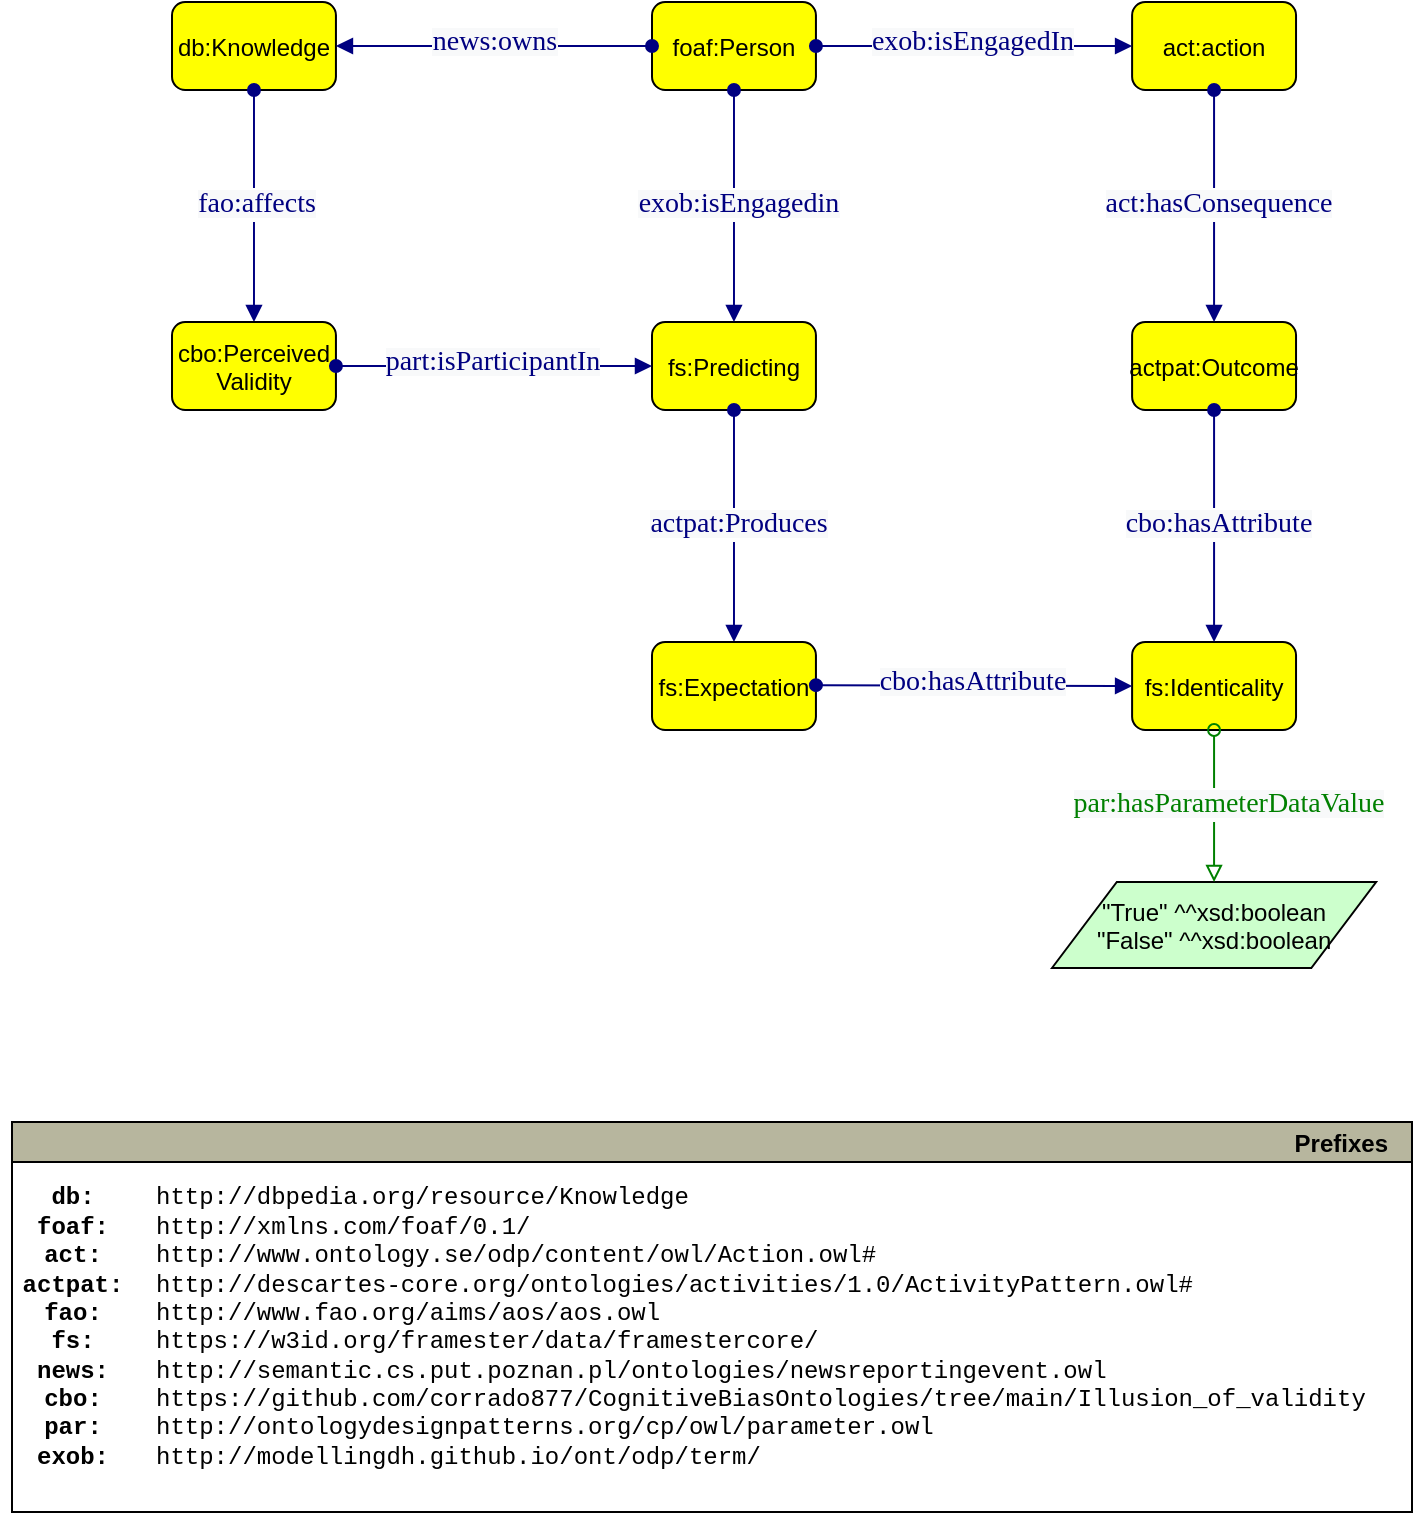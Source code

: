 <mxfile version="24.0.6" type="device">
  <diagram id="OXiOiQAXkzTa8zTB19QB" name="Pagina-1">
    <mxGraphModel dx="1050" dy="569" grid="1" gridSize="10" guides="1" tooltips="1" connect="1" arrows="1" fold="1" page="1" pageScale="1" pageWidth="827" pageHeight="1169" math="0" shadow="0">
      <root>
        <mxCell id="0" />
        <mxCell id="1" parent="0" />
        <mxCell id="ef9lrzrsXZtWb0JxOFgJ-1" value="foaf:Person" style="graphMlID=n4;shape=rect;rounded=1;arcsize=30;fillColor=#ffff00;strokeColor=#000000;strokeWidth=1.0" parent="1" vertex="1">
          <mxGeometry x="360" y="200" width="81.968" height="44" as="geometry" />
        </mxCell>
        <mxCell id="ef9lrzrsXZtWb0JxOFgJ-2" value="fs:Predicting" style="graphMlID=n4;shape=rect;rounded=1;arcsize=30;fillColor=#ffff00;strokeColor=#000000;strokeWidth=1.0" parent="1" vertex="1">
          <mxGeometry x="360" y="360" width="81.968" height="44" as="geometry" />
        </mxCell>
        <mxCell id="ef9lrzrsXZtWb0JxOFgJ-4" value="" style="graphMlID=e0;rounded=0;endArrow=block;strokeColor=#000080;strokeWidth=1.0;startArrow=oval;startFill=1;endFill=1;exitX=0.5;exitY=1;exitDx=0;exitDy=0;entryX=0.5;entryY=0;entryDx=0;entryDy=0;" parent="1" source="ef9lrzrsXZtWb0JxOFgJ-1" target="ef9lrzrsXZtWb0JxOFgJ-2" edge="1">
          <mxGeometry relative="1" as="geometry">
            <mxPoint x="414" y="300.082" as="sourcePoint" />
            <mxPoint x="565" y="300" as="targetPoint" />
          </mxGeometry>
        </mxCell>
        <mxCell id="ef9lrzrsXZtWb0JxOFgJ-5" value="&lt;span style=&quot;color: rgb(0, 0, 128); font-family: dialog; background-color: rgb(248, 249, 250);&quot;&gt;&lt;font style=&quot;font-size: 14px;&quot;&gt;exob:isEngagedin&lt;/font&gt;&lt;/span&gt;" style="text;html=1;align=center;verticalAlign=middle;resizable=0;points=[];labelBackgroundColor=#ffffff;" parent="ef9lrzrsXZtWb0JxOFgJ-4" vertex="1" connectable="0">
          <mxGeometry x="-0.017" y="2" relative="1" as="geometry">
            <mxPoint as="offset" />
          </mxGeometry>
        </mxCell>
        <mxCell id="ef9lrzrsXZtWb0JxOFgJ-6" value="" style="graphMlID=e0;rounded=0;endArrow=block;strokeColor=#000080;strokeWidth=1.0;startArrow=oval;startFill=1;endFill=1;exitX=0.5;exitY=1;exitDx=0;exitDy=0;entryX=0.5;entryY=0;entryDx=0;entryDy=0;" parent="1" source="ef9lrzrsXZtWb0JxOFgJ-2" target="ef9lrzrsXZtWb0JxOFgJ-17" edge="1">
          <mxGeometry relative="1" as="geometry">
            <mxPoint x="338" y="530.082" as="sourcePoint" />
            <mxPoint x="411" y="520" as="targetPoint" />
          </mxGeometry>
        </mxCell>
        <mxCell id="ef9lrzrsXZtWb0JxOFgJ-7" value="&lt;span style=&quot;color: rgb(0, 0, 128); font-family: dialog; background-color: rgb(248, 249, 250);&quot;&gt;&lt;font style=&quot;font-size: 14px;&quot;&gt;actpat:Produces&lt;/font&gt;&lt;/span&gt;" style="text;html=1;align=center;verticalAlign=middle;resizable=0;points=[];labelBackgroundColor=#ffffff;" parent="ef9lrzrsXZtWb0JxOFgJ-6" vertex="1" connectable="0">
          <mxGeometry x="-0.017" y="2" relative="1" as="geometry">
            <mxPoint as="offset" />
          </mxGeometry>
        </mxCell>
        <mxCell id="ef9lrzrsXZtWb0JxOFgJ-8" value="db:Knowledge" style="graphMlID=n4;shape=rect;rounded=1;arcsize=30;fillColor=#ffff00;strokeColor=#000000;strokeWidth=1.0" parent="1" vertex="1">
          <mxGeometry x="120.002" y="200" width="81.968" height="44" as="geometry" />
        </mxCell>
        <mxCell id="ef9lrzrsXZtWb0JxOFgJ-10" value="" style="graphMlID=e0;rounded=0;endArrow=block;strokeColor=#000080;strokeWidth=1.0;startArrow=oval;startFill=1;endFill=1;exitX=0;exitY=0.5;exitDx=0;exitDy=0;entryX=1;entryY=0.5;entryDx=0;entryDy=0;" parent="1" source="ef9lrzrsXZtWb0JxOFgJ-1" target="ef9lrzrsXZtWb0JxOFgJ-8" edge="1">
          <mxGeometry relative="1" as="geometry">
            <mxPoint x="340" y="230.082" as="sourcePoint" />
            <mxPoint x="491" y="230" as="targetPoint" />
          </mxGeometry>
        </mxCell>
        <mxCell id="ef9lrzrsXZtWb0JxOFgJ-11" value="&lt;span style=&quot;color: rgb(0, 0, 128); font-family: dialog; background-color: rgb(248, 249, 250);&quot;&gt;&lt;font style=&quot;font-size: 14px;&quot;&gt;news:owns&lt;/font&gt;&lt;/span&gt;" style="text;html=1;align=center;verticalAlign=middle;resizable=0;points=[];labelBackgroundColor=#ffffff;" parent="ef9lrzrsXZtWb0JxOFgJ-10" vertex="1" connectable="0">
          <mxGeometry x="-0.017" y="2" relative="1" as="geometry">
            <mxPoint x="-2" y="-4" as="offset" />
          </mxGeometry>
        </mxCell>
        <mxCell id="ef9lrzrsXZtWb0JxOFgJ-17" value="fs:Expectation" style="graphMlID=n4;shape=rect;rounded=1;arcsize=30;fillColor=#ffff00;strokeColor=#000000;strokeWidth=1.0" parent="1" vertex="1">
          <mxGeometry x="360" y="520" width="81.968" height="44" as="geometry" />
        </mxCell>
        <mxCell id="ef9lrzrsXZtWb0JxOFgJ-40" value="" style="graphMlID=e0;rounded=0;endArrow=block;strokeColor=#000080;strokeWidth=1.0;startArrow=oval;startFill=1;endFill=1;exitX=0.5;exitY=1;exitDx=0;exitDy=0;entryX=0.5;entryY=0;entryDx=0;entryDy=0;" parent="1" source="ef9lrzrsXZtWb0JxOFgJ-8" target="ef9lrzrsXZtWb0JxOFgJ-43" edge="1">
          <mxGeometry relative="1" as="geometry">
            <mxPoint x="100" y="381.582" as="sourcePoint" />
            <mxPoint x="160" y="320" as="targetPoint" />
          </mxGeometry>
        </mxCell>
        <mxCell id="ef9lrzrsXZtWb0JxOFgJ-41" value="&lt;span style=&quot;color: rgb(0, 0, 128); font-family: dialog; background-color: rgb(248, 249, 250);&quot;&gt;&lt;font style=&quot;font-size: 14px;&quot;&gt;fao:affects&lt;/font&gt;&lt;/span&gt;" style="text;html=1;align=center;verticalAlign=middle;resizable=0;points=[];labelBackgroundColor=#ffffff;" parent="ef9lrzrsXZtWb0JxOFgJ-40" vertex="1" connectable="0">
          <mxGeometry x="-0.017" y="2" relative="1" as="geometry">
            <mxPoint x="-1" as="offset" />
          </mxGeometry>
        </mxCell>
        <mxCell id="ef9lrzrsXZtWb0JxOFgJ-43" value="cbo:Perceived&#xa;Validity" style="graphMlID=n4;shape=rect;rounded=1;arcsize=30;fillColor=#ffff00;strokeColor=#000000;strokeWidth=1.0" parent="1" vertex="1">
          <mxGeometry x="120" y="360" width="81.968" height="44" as="geometry" />
        </mxCell>
        <mxCell id="ef9lrzrsXZtWb0JxOFgJ-55" value="act:action" style="graphMlID=n4;shape=rect;rounded=1;arcsize=30;fillColor=#ffff00;strokeColor=#000000;strokeWidth=1.0" parent="1" vertex="1">
          <mxGeometry x="600.048" y="200" width="81.968" height="44" as="geometry" />
        </mxCell>
        <mxCell id="ef9lrzrsXZtWb0JxOFgJ-57" value="actpat:Outcome" style="graphMlID=n4;shape=rect;rounded=1;arcsize=30;fillColor=#ffff00;strokeColor=#000000;strokeWidth=1.0" parent="1" vertex="1">
          <mxGeometry x="600.05" y="360" width="81.968" height="44" as="geometry" />
        </mxCell>
        <mxCell id="ef9lrzrsXZtWb0JxOFgJ-61" value="fs:Identicality" style="graphMlID=n4;shape=rect;rounded=1;arcsize=30;fillColor=#ffff00;strokeColor=#000000;strokeWidth=1.0" parent="1" vertex="1">
          <mxGeometry x="600.05" y="520" width="81.968" height="44" as="geometry" />
        </mxCell>
        <mxCell id="ef9lrzrsXZtWb0JxOFgJ-62" value="" style="graphMlID=e0;rounded=0;endArrow=block;strokeColor=#000080;strokeWidth=1.0;startArrow=oval;startFill=1;endFill=1;entryX=0;entryY=0.5;entryDx=0;entryDy=0;" parent="1" target="ef9lrzrsXZtWb0JxOFgJ-61" edge="1">
          <mxGeometry relative="1" as="geometry">
            <mxPoint x="441.97" y="541.582" as="sourcePoint" />
            <mxPoint x="550" y="542" as="targetPoint" />
          </mxGeometry>
        </mxCell>
        <mxCell id="ef9lrzrsXZtWb0JxOFgJ-63" value="&lt;span style=&quot;color: rgb(0, 0, 128); font-family: dialog; background-color: rgb(248, 249, 250);&quot;&gt;&lt;font style=&quot;font-size: 14px;&quot;&gt;cbo:hasAttribute&lt;/font&gt;&lt;/span&gt;" style="text;html=1;align=center;verticalAlign=middle;resizable=0;points=[];labelBackgroundColor=#ffffff;" parent="ef9lrzrsXZtWb0JxOFgJ-62" vertex="1" connectable="0">
          <mxGeometry x="-0.017" y="2" relative="1" as="geometry">
            <mxPoint as="offset" />
          </mxGeometry>
        </mxCell>
        <mxCell id="ef9lrzrsXZtWb0JxOFgJ-66" value="" style="graphMlID=e0;rounded=0;endArrow=block;strokeColor=#000080;strokeWidth=1.0;startArrow=oval;startFill=1;endFill=1;entryX=0.5;entryY=0;entryDx=0;entryDy=0;exitX=0.5;exitY=1;exitDx=0;exitDy=0;" parent="1" source="ef9lrzrsXZtWb0JxOFgJ-57" target="ef9lrzrsXZtWb0JxOFgJ-61" edge="1">
          <mxGeometry relative="1" as="geometry">
            <mxPoint x="390" y="470.082" as="sourcePoint" />
            <mxPoint x="541" y="470" as="targetPoint" />
          </mxGeometry>
        </mxCell>
        <mxCell id="ef9lrzrsXZtWb0JxOFgJ-67" value="&lt;span style=&quot;color: rgb(0, 0, 128); font-family: dialog; background-color: rgb(248, 249, 250);&quot;&gt;&lt;font style=&quot;font-size: 14px;&quot;&gt;cbo:hasAttribute&lt;/font&gt;&lt;/span&gt;" style="text;html=1;align=center;verticalAlign=middle;resizable=0;points=[];labelBackgroundColor=#ffffff;" parent="ef9lrzrsXZtWb0JxOFgJ-66" vertex="1" connectable="0">
          <mxGeometry x="-0.017" y="2" relative="1" as="geometry">
            <mxPoint as="offset" />
          </mxGeometry>
        </mxCell>
        <mxCell id="ef9lrzrsXZtWb0JxOFgJ-68" value="&quot;True&quot; ^^xsd:boolean&#xa;&quot;False&quot; ^^xsd:boolean" style="graphMlID=n6;shape=parallelogram;fillColor=#ccffcc;strokeColor=#000000;strokeWidth=1.0" parent="1" vertex="1">
          <mxGeometry x="560.0" y="640" width="162.07" height="43" as="geometry" />
        </mxCell>
        <mxCell id="ef9lrzrsXZtWb0JxOFgJ-71" value="" style="graphMlID=e2;rounded=0;endArrow=block;strokeColor=#008000;strokeWidth=1.0;startArrow=oval;startFill=0;endFill=0;entryX=0.5;entryY=0;entryDx=0;entryDy=0;exitX=0.5;exitY=1;exitDx=0;exitDy=0;" parent="1" source="ef9lrzrsXZtWb0JxOFgJ-61" target="ef9lrzrsXZtWb0JxOFgJ-68" edge="1">
          <mxGeometry relative="1" as="geometry">
            <mxPoint x="320" y="640" as="sourcePoint" />
            <mxPoint x="596.811" y="640.18" as="targetPoint" />
          </mxGeometry>
        </mxCell>
        <mxCell id="ef9lrzrsXZtWb0JxOFgJ-72" value="&lt;span style=&quot;color: rgb(0, 128, 0); font-family: dialog; background-color: rgb(248, 249, 250);&quot;&gt;&lt;font style=&quot;font-size: 14px;&quot;&gt;par:hasParameterDataValue&lt;/font&gt;&lt;/span&gt;" style="text;html=1;align=center;verticalAlign=middle;resizable=0;points=[];labelBackgroundColor=#ffffff;" parent="ef9lrzrsXZtWb0JxOFgJ-71" vertex="1" connectable="0">
          <mxGeometry x="-0.09" y="3" relative="1" as="geometry">
            <mxPoint x="4" y="2" as="offset" />
          </mxGeometry>
        </mxCell>
        <mxCell id="ef9lrzrsXZtWb0JxOFgJ-84" value="Prefixes" style="graphMlID=n0;shape=swimlane;startSize=20;fillColor=#b7b69e;strokeColor=#000000;strokeWidth=1.0;align=right;spacingRight=10;fontStyle=1" parent="1" vertex="1">
          <mxGeometry x="40" y="760" width="700" height="195.0" as="geometry" />
        </mxCell>
        <mxCell id="ef9lrzrsXZtWb0JxOFgJ-85" value="&lt;div style=&quot;&quot;&gt;&lt;b style=&quot;background-color: initial;&quot;&gt;db:&lt;/b&gt;&lt;/div&gt;&lt;b&gt;&lt;div style=&quot;&quot;&gt;&lt;b style=&quot;background-color: initial;&quot;&gt;foaf:&lt;/b&gt;&lt;/div&gt;&lt;div style=&quot;&quot;&gt;&lt;b style=&quot;background-color: initial;&quot;&gt;act:&lt;/b&gt;&lt;/div&gt;&lt;div style=&quot;&quot;&gt;&lt;b style=&quot;background-color: initial;&quot;&gt;actpat:&lt;/b&gt;&lt;/div&gt;&lt;div style=&quot;&quot;&gt;&lt;b style=&quot;background-color: initial;&quot;&gt;fao:&lt;/b&gt;&lt;/div&gt;&lt;div style=&quot;&quot;&gt;&lt;b style=&quot;background-color: initial;&quot;&gt;fs:&lt;/b&gt;&lt;/div&gt;&lt;div style=&quot;&quot;&gt;&lt;b style=&quot;background-color: initial;&quot;&gt;news:&lt;/b&gt;&lt;/div&gt;&lt;div style=&quot;&quot;&gt;&lt;b style=&quot;background-color: initial;&quot;&gt;cbo:&lt;/b&gt;&lt;/div&gt;&lt;div style=&quot;&quot;&gt;&lt;b style=&quot;background-color: initial;&quot;&gt;par:&lt;/b&gt;&lt;/div&gt;&lt;div style=&quot;&quot;&gt;&lt;b style=&quot;background-color: initial;&quot;&gt;exob:&lt;/b&gt;&lt;/div&gt;&lt;div style=&quot;&quot;&gt;&lt;br&gt;&lt;/div&gt;&lt;/b&gt;" style="text;html=1;align=center;verticalAlign=middle;resizable=0;points=[];autosize=1;fontFamily=Courier New;" parent="ef9lrzrsXZtWb0JxOFgJ-84" vertex="1">
          <mxGeometry x="-5.004" y="25.0" width="70" height="170" as="geometry" />
        </mxCell>
        <mxCell id="ef9lrzrsXZtWb0JxOFgJ-86" value="&lt;div style=&quot;border-color: var(--border-color);&quot;&gt;http://dbpedia.org/resource/Knowledge&lt;/div&gt;&lt;div style=&quot;border-color: var(--border-color);&quot;&gt;http://xmlns.com/foaf/0.1/&lt;/div&gt;&lt;div style=&quot;border-color: var(--border-color);&quot;&gt;&lt;span style=&quot;border-color: var(--border-color); background-color: initial;&quot;&gt;http://www.ontology.se/odp/content/owl/Action.owl#&lt;/span&gt;&lt;/div&gt;&lt;div style=&quot;border-color: var(--border-color);&quot;&gt;&lt;span style=&quot;border-color: var(--border-color); background-color: initial;&quot;&gt;http://descartes-core.org/ontologies/activities/1.0/ActivityPattern.owl#&lt;br&gt;&lt;/span&gt;&lt;/div&gt;&lt;div style=&quot;border-color: var(--border-color);&quot;&gt;http://www.fao.org/aims/aos/aos.owl&amp;nbsp;&lt;/div&gt;&lt;div style=&quot;border-color: var(--border-color);&quot;&gt;https://w3id.org/framester/data/framestercore/&lt;b style=&quot;background-color: initial; border-color: var(--border-color); text-align: center;&quot;&gt;&lt;span style=&quot;border-color: var(--border-color);&quot;&gt;&lt;span style=&quot;border-color: var(--border-color);&quot;&gt;&amp;nbsp; &amp;nbsp;&lt;/span&gt;&lt;/span&gt;&amp;nbsp;&lt;/b&gt;&lt;/div&gt;&lt;span style=&quot;text-align: center;&quot;&gt;http://semantic.cs.put.poznan.pl/ontologies/newsreportingevent.owl&amp;nbsp;&lt;/span&gt;&lt;b style=&quot;text-align: center; background-color: initial; border-color: var(--border-color);&quot;&gt;&lt;span style=&quot;border-color: var(--border-color);&quot;&gt;&lt;span style=&quot;border-color: var(--border-color);&quot;&gt;&amp;nbsp;&lt;/span&gt;&lt;/span&gt;&lt;/b&gt;&lt;span style=&quot;text-align: center;&quot;&gt;&lt;br&gt;&lt;/span&gt;&lt;span style=&quot;text-align: center;&quot;&gt;https://github.com/corrado877/CognitiveBiasOntologies/tree/main/Illusion_of_validity&lt;br&gt;&lt;/span&gt;&lt;span style=&quot;text-align: center; background-color: initial; border-color: var(--border-color);&quot;&gt;&lt;span style=&quot;border-color: var(--border-color);&quot;&gt;&lt;span style=&quot;border-color: var(--border-color);&quot;&gt;http://ontologydesignpatterns.org/cp/owl/parameter.owl&amp;nbsp;&amp;nbsp;&amp;nbsp;&lt;/span&gt;&lt;/span&gt;&lt;span style=&quot;border-color: var(--border-color);&quot;&gt;&lt;span style=&quot;border-color: var(--border-color);&quot;&gt;&amp;nbsp; &amp;nbsp;&amp;nbsp;&lt;/span&gt;&lt;/span&gt;&lt;/span&gt;&lt;span style=&quot;text-align: center;&quot;&gt;&lt;br&gt;&lt;/span&gt;&lt;span style=&quot;text-align: center;&quot;&gt;http://modellingdh.github.io/ont/odp/term/&lt;/span&gt;&lt;b style=&quot;border-color: var(--border-color); text-align: center;&quot;&gt;&amp;nbsp;&lt;br&gt;&lt;br&gt;&lt;/b&gt;" style="text;html=1;align=left;verticalAlign=middle;resizable=0;points=[];autosize=1;fontFamily=Courier New;" parent="ef9lrzrsXZtWb0JxOFgJ-84" vertex="1">
          <mxGeometry x="69.996" y="25.0" width="630" height="170" as="geometry" />
        </mxCell>
        <mxCell id="gVjp6zklVfNZL52KEa9_-6" value="" style="graphMlID=e0;rounded=0;endArrow=block;strokeColor=#000080;strokeWidth=1.0;startArrow=oval;startFill=1;endFill=1;exitX=1;exitY=0.5;exitDx=0;exitDy=0;entryX=0;entryY=0.5;entryDx=0;entryDy=0;" parent="1" source="ef9lrzrsXZtWb0JxOFgJ-43" target="ef9lrzrsXZtWb0JxOFgJ-2" edge="1">
          <mxGeometry relative="1" as="geometry">
            <mxPoint x="106.42" y="541.582" as="sourcePoint" />
            <mxPoint x="257.42" y="541.5" as="targetPoint" />
          </mxGeometry>
        </mxCell>
        <mxCell id="gVjp6zklVfNZL52KEa9_-7" value="&lt;span style=&quot;color: rgb(0, 0, 128); font-family: dialog; background-color: rgb(248, 249, 250);&quot;&gt;&lt;font style=&quot;font-size: 14px;&quot;&gt;part:isParticipantIn&lt;/font&gt;&lt;/span&gt;" style="text;html=1;align=center;verticalAlign=middle;resizable=0;points=[];labelBackgroundColor=#ffffff;" parent="gVjp6zklVfNZL52KEa9_-6" vertex="1" connectable="0">
          <mxGeometry x="-0.017" y="2" relative="1" as="geometry">
            <mxPoint as="offset" />
          </mxGeometry>
        </mxCell>
        <mxCell id="gVjp6zklVfNZL52KEa9_-9" value="" style="graphMlID=e0;rounded=0;endArrow=block;strokeColor=#000080;strokeWidth=1.0;startArrow=oval;startFill=1;endFill=1;exitX=1;exitY=0.5;exitDx=0;exitDy=0;entryX=0;entryY=0.5;entryDx=0;entryDy=0;" parent="1" source="ef9lrzrsXZtWb0JxOFgJ-1" target="ef9lrzrsXZtWb0JxOFgJ-55" edge="1">
          <mxGeometry relative="1" as="geometry">
            <mxPoint x="460" y="300.082" as="sourcePoint" />
            <mxPoint x="611" y="300" as="targetPoint" />
          </mxGeometry>
        </mxCell>
        <mxCell id="gVjp6zklVfNZL52KEa9_-10" value="&lt;span style=&quot;color: rgb(0, 0, 128); font-family: dialog; background-color: rgb(248, 249, 250);&quot;&gt;&lt;font style=&quot;font-size: 14px;&quot;&gt;exob:isEngagedIn&lt;/font&gt;&lt;/span&gt;" style="text;html=1;align=center;verticalAlign=middle;resizable=0;points=[];labelBackgroundColor=#ffffff;" parent="gVjp6zklVfNZL52KEa9_-9" vertex="1" connectable="0">
          <mxGeometry x="-0.017" y="2" relative="1" as="geometry">
            <mxPoint as="offset" />
          </mxGeometry>
        </mxCell>
        <mxCell id="gVjp6zklVfNZL52KEa9_-11" value="" style="graphMlID=e0;rounded=0;endArrow=block;strokeColor=#000080;strokeWidth=1.0;startArrow=oval;startFill=1;endFill=1;exitX=0.5;exitY=1;exitDx=0;exitDy=0;entryX=0.5;entryY=0;entryDx=0;entryDy=0;" parent="1" source="ef9lrzrsXZtWb0JxOFgJ-55" target="ef9lrzrsXZtWb0JxOFgJ-57" edge="1">
          <mxGeometry relative="1" as="geometry">
            <mxPoint x="460" y="400.082" as="sourcePoint" />
            <mxPoint x="611" y="400" as="targetPoint" />
          </mxGeometry>
        </mxCell>
        <mxCell id="gVjp6zklVfNZL52KEa9_-12" value="&lt;span style=&quot;color: rgb(0, 0, 128); font-family: dialog; background-color: rgb(248, 249, 250);&quot;&gt;&lt;font style=&quot;font-size: 14px;&quot;&gt;act:hasConsequence&lt;/font&gt;&lt;/span&gt;" style="text;html=1;align=center;verticalAlign=middle;resizable=0;points=[];labelBackgroundColor=#ffffff;" parent="gVjp6zklVfNZL52KEa9_-11" vertex="1" connectable="0">
          <mxGeometry x="-0.017" y="2" relative="1" as="geometry">
            <mxPoint as="offset" />
          </mxGeometry>
        </mxCell>
      </root>
    </mxGraphModel>
  </diagram>
</mxfile>
